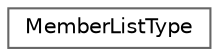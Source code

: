 digraph "Graphical Class Hierarchy"
{
 // INTERACTIVE_SVG=YES
 // LATEX_PDF_SIZE
  bgcolor="transparent";
  edge [fontname=Helvetica,fontsize=10,labelfontname=Helvetica,labelfontsize=10];
  node [fontname=Helvetica,fontsize=10,shape=box,height=0.2,width=0.4];
  rankdir="LR";
  Node0 [id="Node000000",label="MemberListType",height=0.2,width=0.4,color="grey40", fillcolor="white", style="filled",URL="$d0/dd9/class_member_list_type.html",tooltip="Wrapper class for the MemberListType type."];
}
